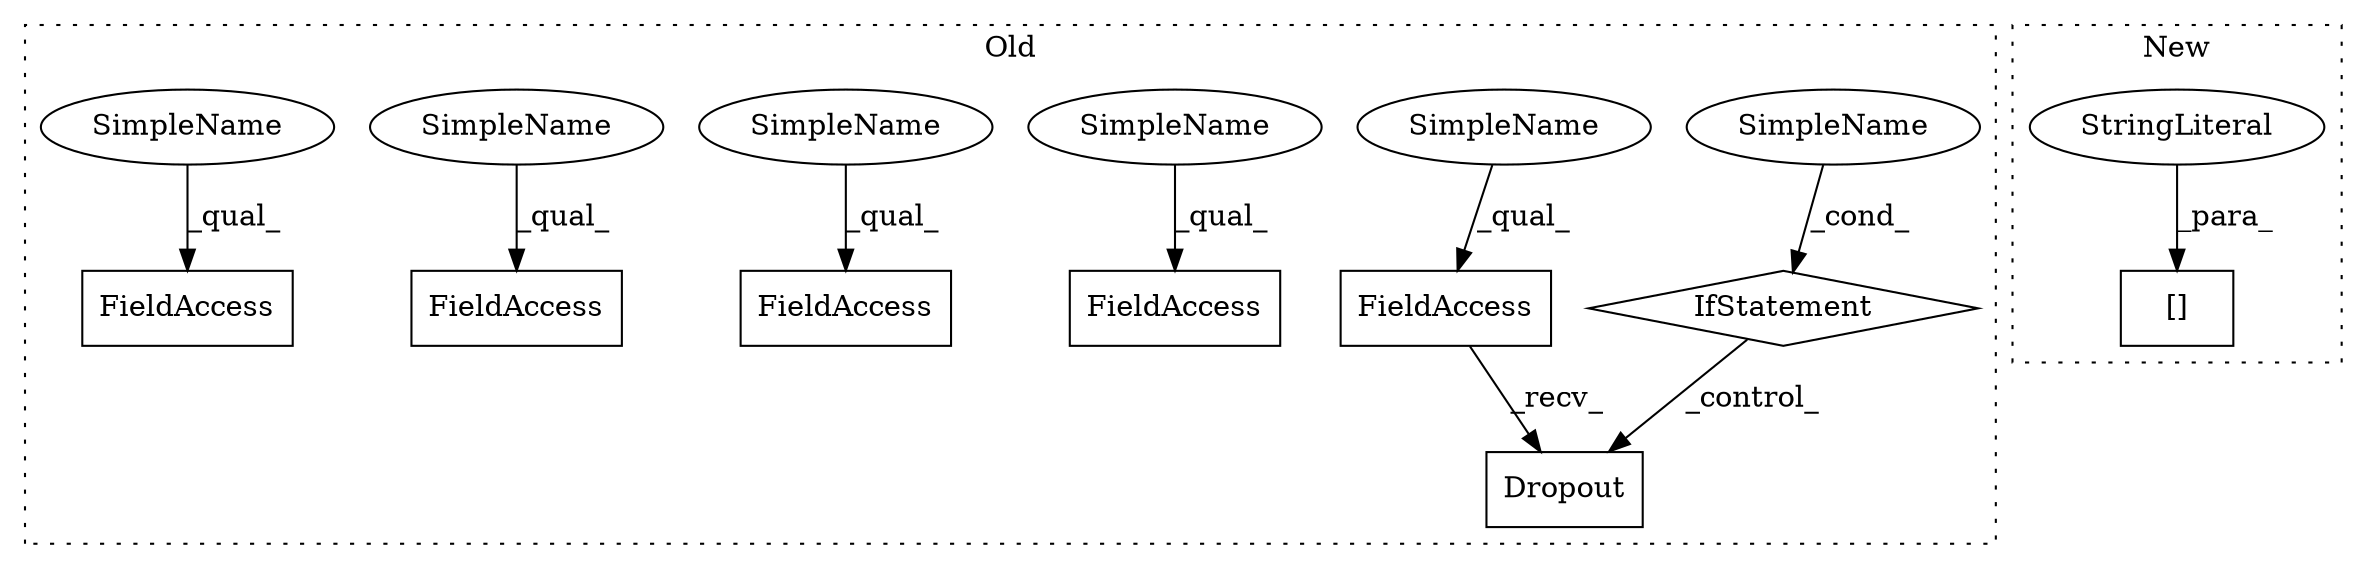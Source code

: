 digraph G {
subgraph cluster0 {
1 [label="Dropout" a="32" s="2367,2392" l="8,1" shape="box"];
3 [label="FieldAccess" a="22" s="2354" l="12" shape="box"];
5 [label="FieldAccess" a="22" s="1598" l="12" shape="box"];
6 [label="FieldAccess" a="22" s="1092" l="12" shape="box"];
7 [label="FieldAccess" a="22" s="1754" l="12" shape="box"];
8 [label="FieldAccess" a="22" s="1910" l="12" shape="box"];
9 [label="IfStatement" a="25" s="2351" l="3" shape="diamond"];
10 [label="SimpleName" a="42" s="2343" l="8" shape="ellipse"];
11 [label="SimpleName" a="42" s="2354" l="5" shape="ellipse"];
12 [label="SimpleName" a="42" s="1598" l="5" shape="ellipse"];
13 [label="SimpleName" a="42" s="1092" l="5" shape="ellipse"];
14 [label="SimpleName" a="42" s="1910" l="5" shape="ellipse"];
15 [label="SimpleName" a="42" s="1754" l="5" shape="ellipse"];
label = "Old";
style="dotted";
}
subgraph cluster1 {
2 [label="[]" a="2" s="1207,1228" l="7,1" shape="box"];
4 [label="StringLiteral" a="45" s="1214" l="14" shape="ellipse"];
label = "New";
style="dotted";
}
3 -> 1 [label="_recv_"];
4 -> 2 [label="_para_"];
9 -> 1 [label="_control_"];
10 -> 9 [label="_cond_"];
11 -> 3 [label="_qual_"];
12 -> 5 [label="_qual_"];
13 -> 6 [label="_qual_"];
14 -> 8 [label="_qual_"];
15 -> 7 [label="_qual_"];
}